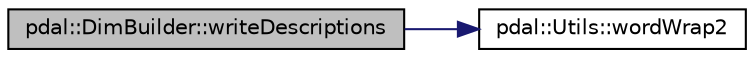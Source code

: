 digraph "pdal::DimBuilder::writeDescriptions"
{
  edge [fontname="Helvetica",fontsize="10",labelfontname="Helvetica",labelfontsize="10"];
  node [fontname="Helvetica",fontsize="10",shape=record];
  rankdir="LR";
  Node1 [label="pdal::DimBuilder::writeDescriptions",height=0.2,width=0.4,color="black", fillcolor="grey75", style="filled", fontcolor="black"];
  Node1 -> Node2 [color="midnightblue",fontsize="10",style="solid",fontname="Helvetica"];
  Node2 [label="pdal::Utils::wordWrap2",height=0.2,width=0.4,color="black", fillcolor="white", style="filled",URL="$namespacepdal_1_1Utils.html#a93c849f4f0e3842f731be8c699ab57b9"];
}
